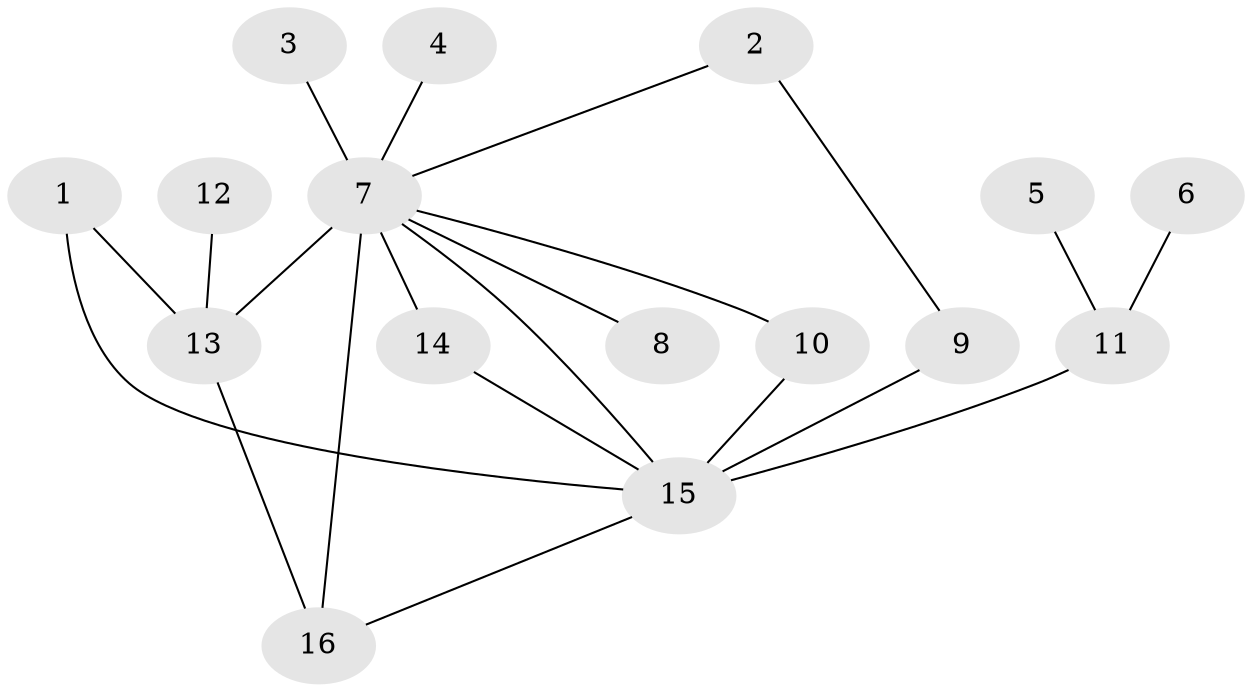 // original degree distribution, {18: 0.0196078431372549, 3: 0.13725490196078433, 2: 0.17647058823529413, 5: 0.058823529411764705, 8: 0.0196078431372549, 1: 0.5490196078431373, 7: 0.0196078431372549, 9: 0.0196078431372549}
// Generated by graph-tools (version 1.1) at 2025/36/03/04/25 23:36:41]
// undirected, 16 vertices, 21 edges
graph export_dot {
  node [color=gray90,style=filled];
  1;
  2;
  3;
  4;
  5;
  6;
  7;
  8;
  9;
  10;
  11;
  12;
  13;
  14;
  15;
  16;
  1 -- 13 [weight=1.0];
  1 -- 15 [weight=1.0];
  2 -- 7 [weight=1.0];
  2 -- 9 [weight=1.0];
  3 -- 7 [weight=1.0];
  4 -- 7 [weight=1.0];
  5 -- 11 [weight=1.0];
  6 -- 11 [weight=1.0];
  7 -- 8 [weight=1.0];
  7 -- 10 [weight=1.0];
  7 -- 13 [weight=2.0];
  7 -- 14 [weight=1.0];
  7 -- 15 [weight=1.0];
  7 -- 16 [weight=4.0];
  9 -- 15 [weight=1.0];
  10 -- 15 [weight=1.0];
  11 -- 15 [weight=2.0];
  12 -- 13 [weight=1.0];
  13 -- 16 [weight=1.0];
  14 -- 15 [weight=1.0];
  15 -- 16 [weight=1.0];
}
